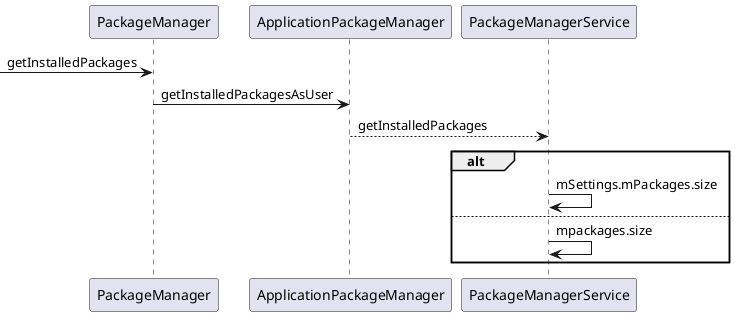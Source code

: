 @startuml
participant PackageManager as PM
participant ApplicationPackageManager
participant PackageManagerService as PMS
[-> PM : getInstalledPackages
PM -> ApplicationPackageManager : getInstalledPackagesAsUser
ApplicationPackageManager ---> PMS : getInstalledPackages
alt
PMS -> PMS : mSettings.mPackages.size
else
PMS -> PMS : mpackages.size
end

@enduml